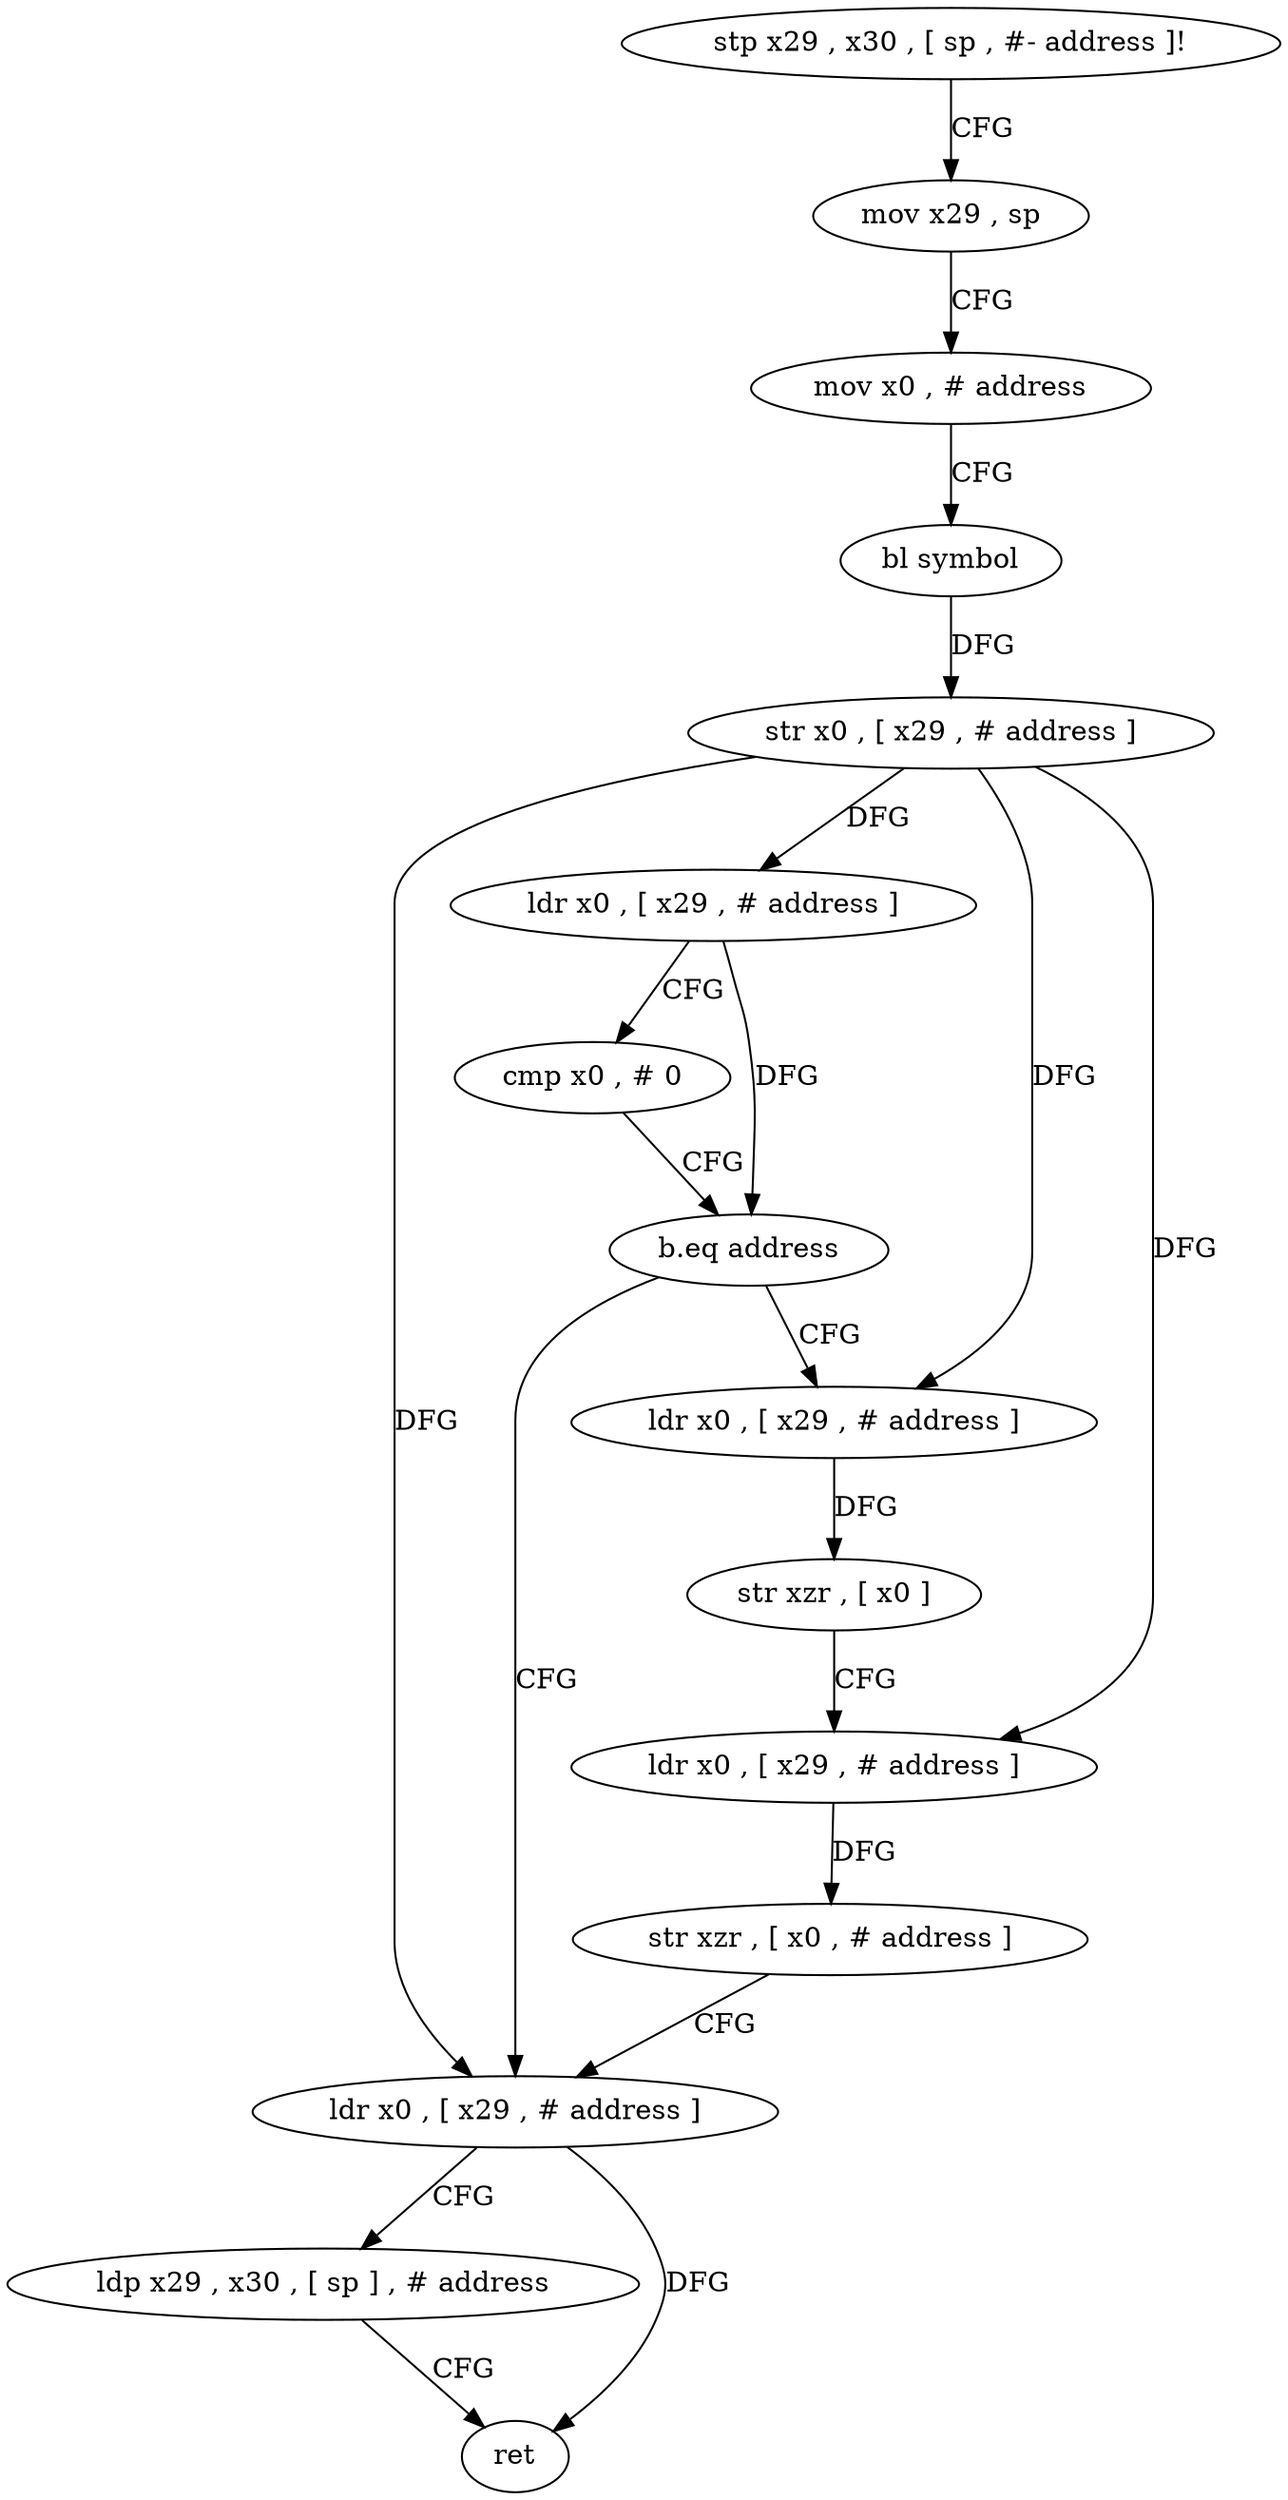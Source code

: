digraph "func" {
"180476" [label = "stp x29 , x30 , [ sp , #- address ]!" ]
"180480" [label = "mov x29 , sp" ]
"180484" [label = "mov x0 , # address" ]
"180488" [label = "bl symbol" ]
"180492" [label = "str x0 , [ x29 , # address ]" ]
"180496" [label = "ldr x0 , [ x29 , # address ]" ]
"180500" [label = "cmp x0 , # 0" ]
"180504" [label = "b.eq address" ]
"180524" [label = "ldr x0 , [ x29 , # address ]" ]
"180508" [label = "ldr x0 , [ x29 , # address ]" ]
"180528" [label = "ldp x29 , x30 , [ sp ] , # address" ]
"180532" [label = "ret" ]
"180512" [label = "str xzr , [ x0 ]" ]
"180516" [label = "ldr x0 , [ x29 , # address ]" ]
"180520" [label = "str xzr , [ x0 , # address ]" ]
"180476" -> "180480" [ label = "CFG" ]
"180480" -> "180484" [ label = "CFG" ]
"180484" -> "180488" [ label = "CFG" ]
"180488" -> "180492" [ label = "DFG" ]
"180492" -> "180496" [ label = "DFG" ]
"180492" -> "180524" [ label = "DFG" ]
"180492" -> "180508" [ label = "DFG" ]
"180492" -> "180516" [ label = "DFG" ]
"180496" -> "180500" [ label = "CFG" ]
"180496" -> "180504" [ label = "DFG" ]
"180500" -> "180504" [ label = "CFG" ]
"180504" -> "180524" [ label = "CFG" ]
"180504" -> "180508" [ label = "CFG" ]
"180524" -> "180528" [ label = "CFG" ]
"180524" -> "180532" [ label = "DFG" ]
"180508" -> "180512" [ label = "DFG" ]
"180528" -> "180532" [ label = "CFG" ]
"180512" -> "180516" [ label = "CFG" ]
"180516" -> "180520" [ label = "DFG" ]
"180520" -> "180524" [ label = "CFG" ]
}
